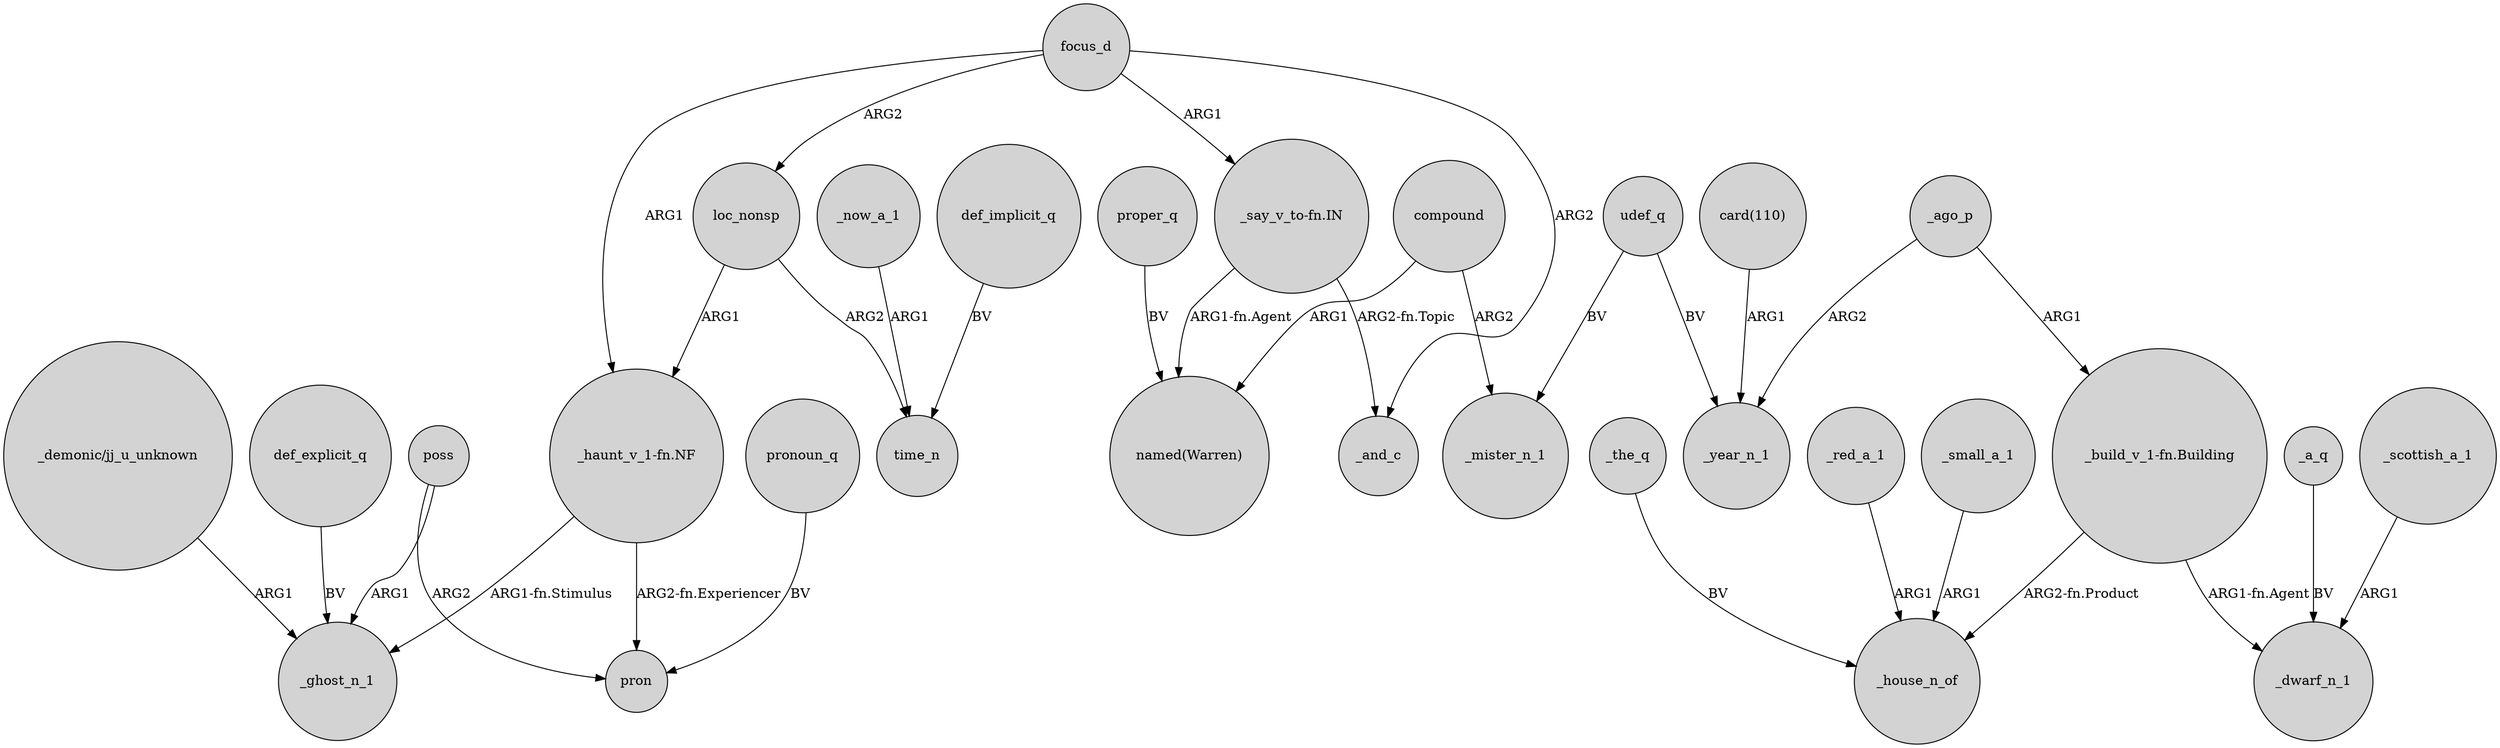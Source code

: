 digraph {
	node [shape=circle style=filled]
	focus_d -> loc_nonsp [label=ARG2]
	_the_q -> _house_n_of [label=BV]
	"_demonic/jj_u_unknown" -> _ghost_n_1 [label=ARG1]
	"_build_v_1-fn.Building" -> _house_n_of [label="ARG2-fn.Product"]
	poss -> pron [label=ARG2]
	"_haunt_v_1-fn.NF" -> _ghost_n_1 [label="ARG1-fn.Stimulus"]
	def_explicit_q -> _ghost_n_1 [label=BV]
	compound -> _mister_n_1 [label=ARG2]
	udef_q -> _mister_n_1 [label=BV]
	"_say_v_to-fn.IN" -> "named(Warren)" [label="ARG1-fn.Agent"]
	"card(110)" -> _year_n_1 [label=ARG1]
	focus_d -> _and_c [label=ARG2]
	loc_nonsp -> time_n [label=ARG2]
	focus_d -> "_say_v_to-fn.IN" [label=ARG1]
	_ago_p -> "_build_v_1-fn.Building" [label=ARG1]
	pronoun_q -> pron [label=BV]
	_ago_p -> _year_n_1 [label=ARG2]
	_red_a_1 -> _house_n_of [label=ARG1]
	"_haunt_v_1-fn.NF" -> pron [label="ARG2-fn.Experiencer"]
	focus_d -> "_haunt_v_1-fn.NF" [label=ARG1]
	_now_a_1 -> time_n [label=ARG1]
	poss -> _ghost_n_1 [label=ARG1]
	"_say_v_to-fn.IN" -> _and_c [label="ARG2-fn.Topic"]
	_a_q -> _dwarf_n_1 [label=BV]
	compound -> "named(Warren)" [label=ARG1]
	_small_a_1 -> _house_n_of [label=ARG1]
	udef_q -> _year_n_1 [label=BV]
	"_build_v_1-fn.Building" -> _dwarf_n_1 [label="ARG1-fn.Agent"]
	_scottish_a_1 -> _dwarf_n_1 [label=ARG1]
	loc_nonsp -> "_haunt_v_1-fn.NF" [label=ARG1]
	proper_q -> "named(Warren)" [label=BV]
	def_implicit_q -> time_n [label=BV]
}
